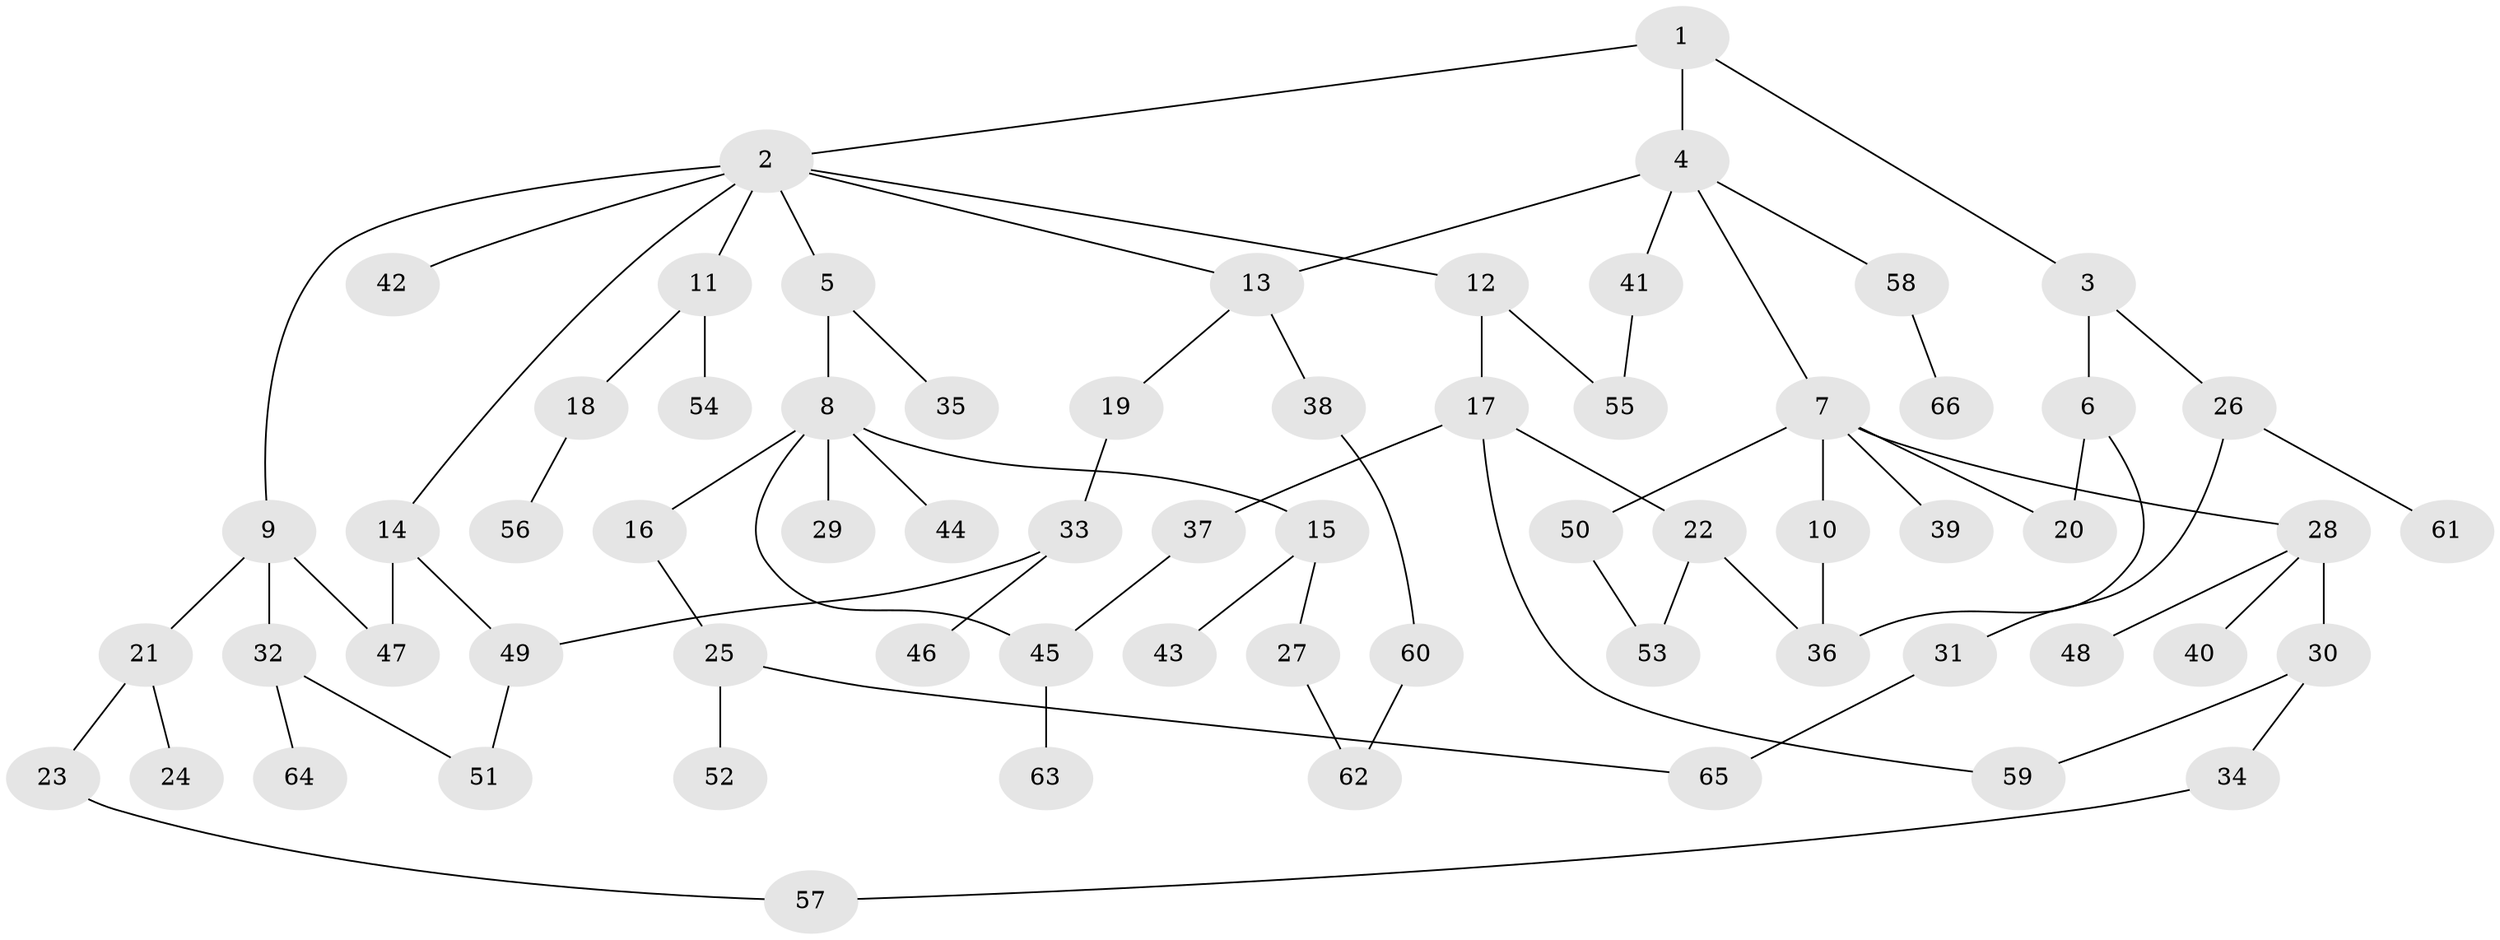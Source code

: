 // Generated by graph-tools (version 1.1) at 2025/01/03/09/25 03:01:05]
// undirected, 66 vertices, 79 edges
graph export_dot {
graph [start="1"]
  node [color=gray90,style=filled];
  1;
  2;
  3;
  4;
  5;
  6;
  7;
  8;
  9;
  10;
  11;
  12;
  13;
  14;
  15;
  16;
  17;
  18;
  19;
  20;
  21;
  22;
  23;
  24;
  25;
  26;
  27;
  28;
  29;
  30;
  31;
  32;
  33;
  34;
  35;
  36;
  37;
  38;
  39;
  40;
  41;
  42;
  43;
  44;
  45;
  46;
  47;
  48;
  49;
  50;
  51;
  52;
  53;
  54;
  55;
  56;
  57;
  58;
  59;
  60;
  61;
  62;
  63;
  64;
  65;
  66;
  1 -- 2;
  1 -- 3;
  1 -- 4;
  2 -- 5;
  2 -- 9;
  2 -- 11;
  2 -- 12;
  2 -- 13;
  2 -- 14;
  2 -- 42;
  3 -- 6;
  3 -- 26;
  4 -- 7;
  4 -- 41;
  4 -- 58;
  4 -- 13;
  5 -- 8;
  5 -- 35;
  6 -- 36;
  6 -- 20;
  7 -- 10;
  7 -- 20;
  7 -- 28;
  7 -- 39;
  7 -- 50;
  8 -- 15;
  8 -- 16;
  8 -- 29;
  8 -- 44;
  8 -- 45;
  9 -- 21;
  9 -- 32;
  9 -- 47;
  10 -- 36;
  11 -- 18;
  11 -- 54;
  12 -- 17;
  12 -- 55;
  13 -- 19;
  13 -- 38;
  14 -- 47;
  14 -- 49;
  15 -- 27;
  15 -- 43;
  16 -- 25;
  17 -- 22;
  17 -- 37;
  17 -- 59;
  18 -- 56;
  19 -- 33;
  21 -- 23;
  21 -- 24;
  22 -- 53;
  22 -- 36;
  23 -- 57;
  25 -- 52;
  25 -- 65;
  26 -- 31;
  26 -- 61;
  27 -- 62;
  28 -- 30;
  28 -- 40;
  28 -- 48;
  30 -- 34;
  30 -- 59;
  31 -- 65;
  32 -- 64;
  32 -- 51;
  33 -- 46;
  33 -- 49;
  34 -- 57;
  37 -- 45;
  38 -- 60;
  41 -- 55;
  45 -- 63;
  49 -- 51;
  50 -- 53;
  58 -- 66;
  60 -- 62;
}
